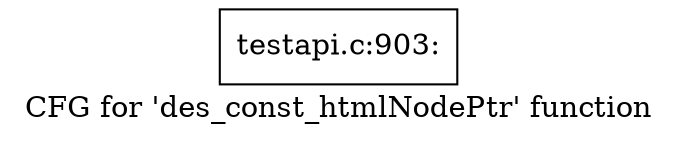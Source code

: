digraph "CFG for 'des_const_htmlNodePtr' function" {
	label="CFG for 'des_const_htmlNodePtr' function";

	Node0x4127780 [shape=record,label="{testapi.c:903:}"];
}
